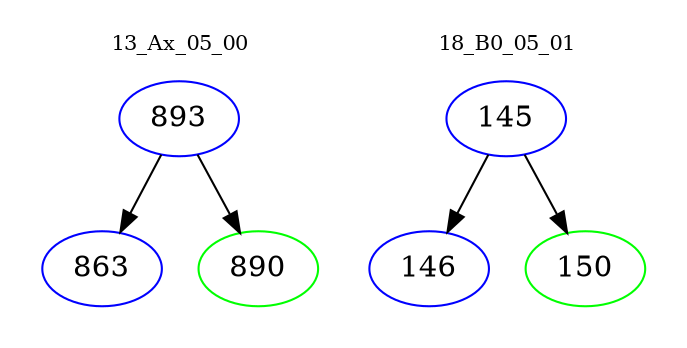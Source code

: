 digraph{
subgraph cluster_0 {
color = white
label = "13_Ax_05_00";
fontsize=10;
T0_893 [label="893", color="blue"]
T0_893 -> T0_863 [color="black"]
T0_863 [label="863", color="blue"]
T0_893 -> T0_890 [color="black"]
T0_890 [label="890", color="green"]
}
subgraph cluster_1 {
color = white
label = "18_B0_05_01";
fontsize=10;
T1_145 [label="145", color="blue"]
T1_145 -> T1_146 [color="black"]
T1_146 [label="146", color="blue"]
T1_145 -> T1_150 [color="black"]
T1_150 [label="150", color="green"]
}
}
